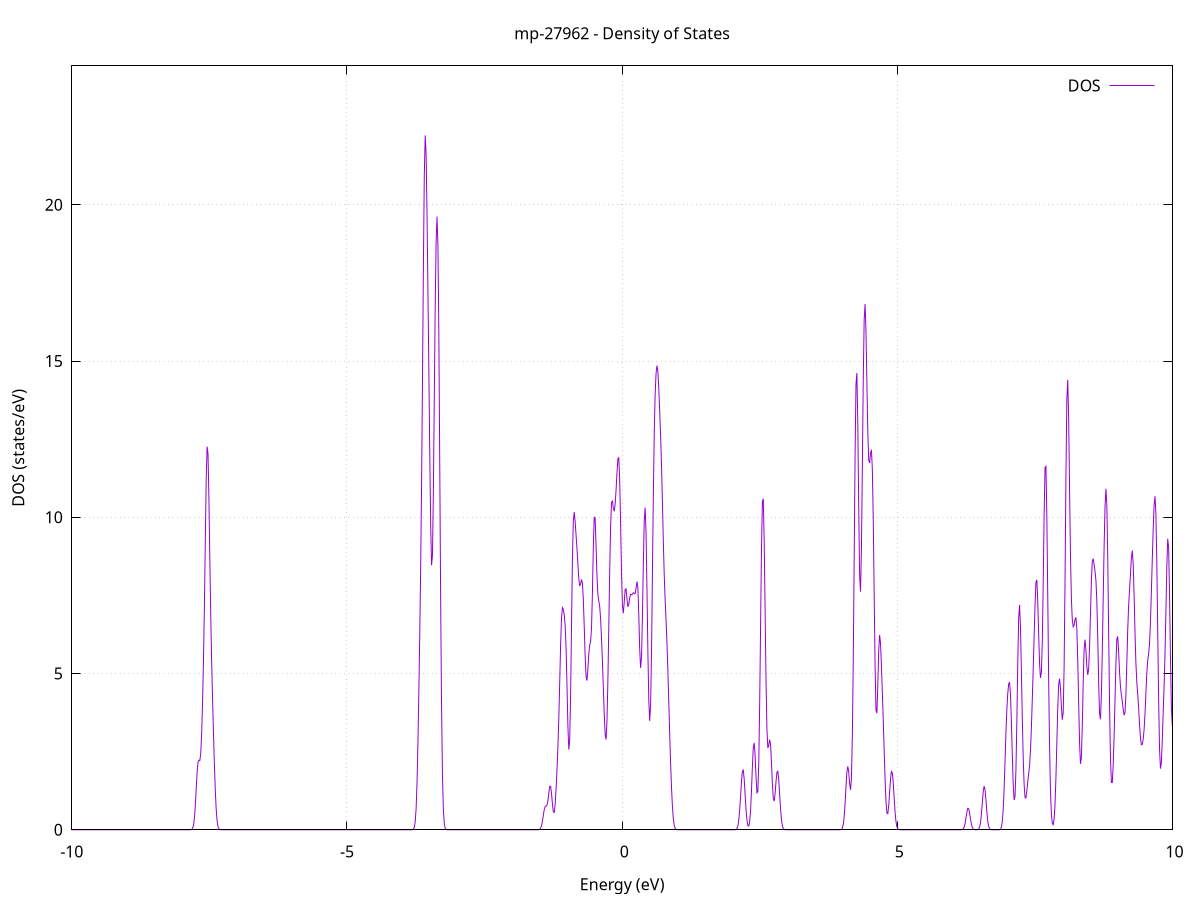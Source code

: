 set title 'mp-27962 - Density of States'
set xlabel 'Energy (eV)'
set ylabel 'DOS (states/eV)'
set grid
set xrange [-10:10]
set yrange [0:24.445]
set xzeroaxis lt -1
set terminal png size 800,600
set output 'mp-27962_dos_gnuplot.png'
plot '-' using 1:2 with lines title 'DOS'
-15.039000 0.000000
-15.022500 0.000000
-15.006000 0.000000
-14.989500 0.000000
-14.973000 0.000000
-14.956400 0.000000
-14.939900 0.000000
-14.923400 0.000000
-14.906900 0.000000
-14.890400 0.000000
-14.873900 0.000000
-14.857400 0.000000
-14.840900 0.000000
-14.824300 0.000000
-14.807800 0.000000
-14.791300 0.000000
-14.774800 0.000000
-14.758300 0.000000
-14.741800 0.000000
-14.725300 0.000000
-14.708700 0.000000
-14.692200 0.000000
-14.675700 0.000000
-14.659200 0.000000
-14.642700 0.000000
-14.626200 0.000000
-14.609700 0.000000
-14.593100 0.000000
-14.576600 0.000000
-14.560100 0.000000
-14.543600 0.000000
-14.527100 0.000000
-14.510600 0.000000
-14.494100 0.000000
-14.477500 0.000000
-14.461000 0.000000
-14.444500 0.000000
-14.428000 0.000000
-14.411500 0.000000
-14.395000 0.000000
-14.378500 0.000000
-14.362000 0.000000
-14.345400 0.000000
-14.328900 0.000000
-14.312400 0.000000
-14.295900 0.000000
-14.279400 0.000000
-14.262900 0.000000
-14.246400 0.000000
-14.229800 0.000000
-14.213300 0.000000
-14.196800 0.000000
-14.180300 0.000000
-14.163800 0.000000
-14.147300 0.000000
-14.130800 0.000000
-14.114200 0.000000
-14.097700 0.000000
-14.081200 0.000000
-14.064700 0.000000
-14.048200 0.000000
-14.031700 0.000000
-14.015200 0.000000
-13.998700 0.000000
-13.982100 0.000000
-13.965600 0.000000
-13.949100 0.000000
-13.932600 0.000000
-13.916100 0.000000
-13.899600 0.000000
-13.883100 0.000000
-13.866500 0.000000
-13.850000 0.000000
-13.833500 0.000000
-13.817000 0.000000
-13.800500 0.000000
-13.784000 0.000000
-13.767500 0.000000
-13.750900 0.000000
-13.734400 0.000000
-13.717900 0.000000
-13.701400 0.000000
-13.684900 0.000100
-13.668400 0.000800
-13.651900 0.004800
-13.635400 0.023200
-13.618800 0.093600
-13.602300 0.315400
-13.585800 0.899600
-13.569300 2.195600
-13.552800 4.618300
-13.536300 8.392300
-13.519800 13.132000
-13.503200 17.571000
-13.486700 19.938000
-13.470200 19.041800
-13.453700 15.215700
-13.437200 10.128700
-13.420700 5.599800
-13.404200 2.565600
-13.387600 0.972300
-13.371100 0.304300
-13.354600 0.078500
-13.338100 0.016700
-13.321600 0.002900
-13.305100 0.000400
-13.288600 0.000000
-13.272000 0.000000
-13.255500 0.000000
-13.239000 0.000000
-13.222500 0.000000
-13.206000 0.000000
-13.189500 0.000000
-13.173000 0.000000
-13.156500 0.000000
-13.139900 0.000000
-13.123400 0.000000
-13.106900 0.000000
-13.090400 0.000000
-13.073900 0.000000
-13.057400 0.000000
-13.040900 0.000000
-13.024300 0.000000
-13.007800 0.000000
-12.991300 0.000000
-12.974800 0.000000
-12.958300 0.000000
-12.941800 0.000000
-12.925300 0.000000
-12.908700 0.000000
-12.892200 0.000000
-12.875700 0.000000
-12.859200 0.000000
-12.842700 0.000000
-12.826200 0.000000
-12.809700 0.000000
-12.793200 0.000000
-12.776600 0.000000
-12.760100 0.000000
-12.743600 0.000000
-12.727100 0.000000
-12.710600 0.000000
-12.694100 0.000000
-12.677600 0.000000
-12.661000 0.000000
-12.644500 0.000000
-12.628000 0.000000
-12.611500 0.000000
-12.595000 0.000000
-12.578500 0.000000
-12.562000 0.000000
-12.545400 0.000000
-12.528900 0.000000
-12.512400 0.000000
-12.495900 0.000000
-12.479400 0.000000
-12.462900 0.000000
-12.446400 0.000000
-12.429800 0.000000
-12.413300 0.000000
-12.396800 0.000000
-12.380300 0.000000
-12.363800 0.000000
-12.347300 0.000000
-12.330800 0.000000
-12.314300 0.000000
-12.297700 0.000000
-12.281200 0.000000
-12.264700 0.000000
-12.248200 0.000000
-12.231700 0.000000
-12.215200 0.000000
-12.198700 0.000000
-12.182100 0.000000
-12.165600 0.000000
-12.149100 0.000000
-12.132600 0.000000
-12.116100 0.000000
-12.099600 0.000000
-12.083100 0.000000
-12.066500 0.000000
-12.050000 0.000000
-12.033500 0.000000
-12.017000 0.000000
-12.000500 0.000000
-11.984000 0.000000
-11.967500 0.000000
-11.951000 0.000000
-11.934400 0.000000
-11.917900 0.000000
-11.901400 0.000000
-11.884900 0.000000
-11.868400 0.000000
-11.851900 0.000000
-11.835400 0.000000
-11.818800 0.000000
-11.802300 0.000000
-11.785800 0.000000
-11.769300 0.000000
-11.752800 0.000000
-11.736300 0.000000
-11.719800 0.000000
-11.703200 0.000000
-11.686700 0.000000
-11.670200 0.000000
-11.653700 0.000000
-11.637200 0.000000
-11.620700 0.000000
-11.604200 0.000000
-11.587700 0.000000
-11.571100 0.000000
-11.554600 0.000000
-11.538100 0.000000
-11.521600 0.000000
-11.505100 0.000000
-11.488600 0.000000
-11.472100 0.000000
-11.455500 0.000000
-11.439000 0.000000
-11.422500 0.000000
-11.406000 0.000000
-11.389500 0.000000
-11.373000 0.000000
-11.356500 0.000000
-11.339900 0.000000
-11.323400 0.000000
-11.306900 0.000000
-11.290400 0.000000
-11.273900 0.000000
-11.257400 0.000200
-11.240900 0.001400
-11.224300 0.007600
-11.207800 0.032500
-11.191300 0.114500
-11.174800 0.333900
-11.158300 0.818900
-11.141800 1.724500
-11.125300 3.199700
-11.108800 5.354200
-11.092200 8.188900
-11.075700 11.471600
-11.059200 14.736000
-11.042700 17.615000
-11.026200 20.307600
-11.009700 23.566900
-10.993200 27.958800
-10.976600 32.995600
-10.960100 37.043900
-10.943600 38.220100
-10.927100 35.576200
-10.910600 29.656500
-10.894100 22.106600
-10.877600 14.757400
-10.861000 8.849900
-10.844500 4.782800
-10.828000 2.329500
-10.811500 1.015600
-10.795000 0.390700
-10.778500 0.130000
-10.762000 0.036700
-10.745500 0.008700
-10.728900 0.001700
-10.712400 0.000300
-10.695900 0.000000
-10.679400 0.000000
-10.662900 0.000000
-10.646400 0.000000
-10.629900 0.000000
-10.613300 0.000000
-10.596800 0.000000
-10.580300 0.000000
-10.563800 0.000000
-10.547300 0.000000
-10.530800 0.000000
-10.514300 0.000000
-10.497700 0.000000
-10.481200 0.000000
-10.464700 0.000000
-10.448200 0.000000
-10.431700 0.000000
-10.415200 0.000000
-10.398700 0.000000
-10.382100 0.000000
-10.365600 0.000000
-10.349100 0.000000
-10.332600 0.000000
-10.316100 0.000000
-10.299600 0.000000
-10.283100 0.000000
-10.266600 0.000000
-10.250000 0.000000
-10.233500 0.000000
-10.217000 0.000000
-10.200500 0.000000
-10.184000 0.000000
-10.167500 0.000000
-10.151000 0.000000
-10.134400 0.000000
-10.117900 0.000000
-10.101400 0.000000
-10.084900 0.000000
-10.068400 0.000000
-10.051900 0.000000
-10.035400 0.000000
-10.018800 0.000000
-10.002300 0.000000
-9.985800 0.000000
-9.969300 0.000000
-9.952800 0.000000
-9.936300 0.000000
-9.919800 0.000000
-9.903300 0.000000
-9.886700 0.000000
-9.870200 0.000000
-9.853700 0.000000
-9.837200 0.000000
-9.820700 0.000000
-9.804200 0.000000
-9.787700 0.000000
-9.771100 0.000000
-9.754600 0.000000
-9.738100 0.000000
-9.721600 0.000000
-9.705100 0.000000
-9.688600 0.000000
-9.672100 0.000000
-9.655500 0.000000
-9.639000 0.000000
-9.622500 0.000000
-9.606000 0.000000
-9.589500 0.000000
-9.573000 0.000000
-9.556500 0.000000
-9.540000 0.000000
-9.523400 0.000000
-9.506900 0.000000
-9.490400 0.000000
-9.473900 0.000000
-9.457400 0.000000
-9.440900 0.000000
-9.424400 0.000000
-9.407800 0.000000
-9.391300 0.000000
-9.374800 0.000000
-9.358300 0.000000
-9.341800 0.000000
-9.325300 0.000000
-9.308800 0.000000
-9.292200 0.000000
-9.275700 0.000000
-9.259200 0.000000
-9.242700 0.000000
-9.226200 0.000000
-9.209700 0.000000
-9.193200 0.000000
-9.176600 0.000000
-9.160100 0.000000
-9.143600 0.000000
-9.127100 0.000000
-9.110600 0.000000
-9.094100 0.000000
-9.077600 0.000000
-9.061100 0.000000
-9.044500 0.000000
-9.028000 0.000000
-9.011500 0.000000
-8.995000 0.000000
-8.978500 0.000000
-8.962000 0.000000
-8.945500 0.000000
-8.928900 0.000000
-8.912400 0.000000
-8.895900 0.000000
-8.879400 0.000000
-8.862900 0.000000
-8.846400 0.000000
-8.829900 0.000000
-8.813300 0.000000
-8.796800 0.000000
-8.780300 0.000000
-8.763800 0.000000
-8.747300 0.000000
-8.730800 0.000000
-8.714300 0.000000
-8.697800 0.000000
-8.681200 0.000000
-8.664700 0.000000
-8.648200 0.000000
-8.631700 0.000000
-8.615200 0.000000
-8.598700 0.000000
-8.582200 0.000000
-8.565600 0.000000
-8.549100 0.000000
-8.532600 0.000000
-8.516100 0.000000
-8.499600 0.000000
-8.483100 0.000000
-8.466600 0.000000
-8.450000 0.000000
-8.433500 0.000000
-8.417000 0.000000
-8.400500 0.000000
-8.384000 0.000000
-8.367500 0.000000
-8.351000 0.000000
-8.334400 0.000000
-8.317900 0.000000
-8.301400 0.000000
-8.284900 0.000000
-8.268400 0.000000
-8.251900 0.000000
-8.235400 0.000000
-8.218900 0.000000
-8.202300 0.000000
-8.185800 0.000000
-8.169300 0.000000
-8.152800 0.000000
-8.136300 0.000000
-8.119800 0.000000
-8.103300 0.000000
-8.086700 0.000000
-8.070200 0.000000
-8.053700 0.000000
-8.037200 0.000000
-8.020700 0.000000
-8.004200 0.000000
-7.987700 0.000000
-7.971100 0.000000
-7.954600 0.000000
-7.938100 0.000000
-7.921600 0.000000
-7.905100 0.000000
-7.888600 0.000000
-7.872100 0.000100
-7.855600 0.000400
-7.839000 0.002300
-7.822500 0.011000
-7.806000 0.042800
-7.789500 0.136000
-7.773000 0.352400
-7.756500 0.744700
-7.740000 1.286000
-7.723400 1.823600
-7.706900 2.157200
-7.690400 2.225400
-7.673900 2.214700
-7.657400 2.429500
-7.640900 3.044400
-7.624400 4.034000
-7.607800 5.355700
-7.591300 7.073000
-7.574800 9.145700
-7.558300 11.125200
-7.541800 12.259600
-7.525300 12.045400
-7.508800 10.648300
-7.492300 8.729600
-7.475700 6.907700
-7.459200 5.424500
-7.442700 4.213500
-7.426200 3.137000
-7.409700 2.145000
-7.393200 1.294900
-7.376700 0.669200
-7.360100 0.289800
-7.343600 0.103700
-7.327100 0.030400
-7.310600 0.007300
-7.294100 0.001400
-7.277600 0.000200
-7.261100 0.000000
-7.244500 0.000000
-7.228000 0.000000
-7.211500 0.000000
-7.195000 0.000000
-7.178500 0.000000
-7.162000 0.000000
-7.145500 0.000000
-7.128900 0.000000
-7.112400 0.000000
-7.095900 0.000000
-7.079400 0.000000
-7.062900 0.000000
-7.046400 0.000000
-7.029900 0.000000
-7.013400 0.000000
-6.996800 0.000000
-6.980300 0.000000
-6.963800 0.000000
-6.947300 0.000000
-6.930800 0.000000
-6.914300 0.000000
-6.897800 0.000000
-6.881200 0.000000
-6.864700 0.000000
-6.848200 0.000000
-6.831700 0.000000
-6.815200 0.000000
-6.798700 0.000000
-6.782200 0.000000
-6.765600 0.000000
-6.749100 0.000000
-6.732600 0.000000
-6.716100 0.000000
-6.699600 0.000000
-6.683100 0.000000
-6.666600 0.000000
-6.650100 0.000000
-6.633500 0.000000
-6.617000 0.000000
-6.600500 0.000000
-6.584000 0.000000
-6.567500 0.000000
-6.551000 0.000000
-6.534500 0.000000
-6.517900 0.000000
-6.501400 0.000000
-6.484900 0.000000
-6.468400 0.000000
-6.451900 0.000000
-6.435400 0.000000
-6.418900 0.000000
-6.402300 0.000000
-6.385800 0.000000
-6.369300 0.000000
-6.352800 0.000000
-6.336300 0.000000
-6.319800 0.000000
-6.303300 0.000000
-6.286700 0.000000
-6.270200 0.000000
-6.253700 0.000000
-6.237200 0.000000
-6.220700 0.000000
-6.204200 0.000000
-6.187700 0.000000
-6.171200 0.000000
-6.154600 0.000000
-6.138100 0.000000
-6.121600 0.000000
-6.105100 0.000000
-6.088600 0.000000
-6.072100 0.000000
-6.055600 0.000000
-6.039000 0.000000
-6.022500 0.000000
-6.006000 0.000000
-5.989500 0.000000
-5.973000 0.000000
-5.956500 0.000000
-5.940000 0.000000
-5.923400 0.000000
-5.906900 0.000000
-5.890400 0.000000
-5.873900 0.000000
-5.857400 0.000000
-5.840900 0.000000
-5.824400 0.000000
-5.807900 0.000000
-5.791300 0.000000
-5.774800 0.000000
-5.758300 0.000000
-5.741800 0.000000
-5.725300 0.000000
-5.708800 0.000000
-5.692300 0.000000
-5.675700 0.000000
-5.659200 0.000000
-5.642700 0.000000
-5.626200 0.000000
-5.609700 0.000000
-5.593200 0.000000
-5.576700 0.000000
-5.560100 0.000000
-5.543600 0.000000
-5.527100 0.000000
-5.510600 0.000000
-5.494100 0.000000
-5.477600 0.000000
-5.461100 0.000000
-5.444600 0.000000
-5.428000 0.000000
-5.411500 0.000000
-5.395000 0.000000
-5.378500 0.000000
-5.362000 0.000000
-5.345500 0.000000
-5.329000 0.000000
-5.312400 0.000000
-5.295900 0.000000
-5.279400 0.000000
-5.262900 0.000000
-5.246400 0.000000
-5.229900 0.000000
-5.213400 0.000000
-5.196800 0.000000
-5.180300 0.000000
-5.163800 0.000000
-5.147300 0.000000
-5.130800 0.000000
-5.114300 0.000000
-5.097800 0.000000
-5.081200 0.000000
-5.064700 0.000000
-5.048200 0.000000
-5.031700 0.000000
-5.015200 0.000000
-4.998700 0.000000
-4.982200 0.000000
-4.965700 0.000000
-4.949100 0.000000
-4.932600 0.000000
-4.916100 0.000000
-4.899600 0.000000
-4.883100 0.000000
-4.866600 0.000000
-4.850100 0.000000
-4.833500 0.000000
-4.817000 0.000000
-4.800500 0.000000
-4.784000 0.000000
-4.767500 0.000000
-4.751000 0.000000
-4.734500 0.000000
-4.717900 0.000000
-4.701400 0.000000
-4.684900 0.000000
-4.668400 0.000000
-4.651900 0.000000
-4.635400 0.000000
-4.618900 0.000000
-4.602400 0.000000
-4.585800 0.000000
-4.569300 0.000000
-4.552800 0.000000
-4.536300 0.000000
-4.519800 0.000000
-4.503300 0.000000
-4.486800 0.000000
-4.470200 0.000000
-4.453700 0.000000
-4.437200 0.000000
-4.420700 0.000000
-4.404200 0.000000
-4.387700 0.000000
-4.371200 0.000000
-4.354600 0.000000
-4.338100 0.000000
-4.321600 0.000000
-4.305100 0.000000
-4.288600 0.000000
-4.272100 0.000000
-4.255600 0.000000
-4.239000 0.000000
-4.222500 0.000000
-4.206000 0.000000
-4.189500 0.000000
-4.173000 0.000000
-4.156500 0.000000
-4.140000 0.000000
-4.123500 0.000000
-4.106900 0.000000
-4.090400 0.000000
-4.073900 0.000000
-4.057400 0.000000
-4.040900 0.000000
-4.024400 0.000000
-4.007900 0.000000
-3.991300 0.000000
-3.974800 0.000000
-3.958300 0.000000
-3.941800 0.000000
-3.925300 0.000000
-3.908800 0.000000
-3.892300 0.000000
-3.875700 0.000000
-3.859200 0.000000
-3.842700 0.000100
-3.826200 0.000600
-3.809700 0.003900
-3.793200 0.019200
-3.776700 0.077100
-3.760200 0.252900
-3.743600 0.679100
-3.727100 1.502900
-3.710600 2.779000
-3.694100 4.403900
-3.677600 6.238600
-3.661100 8.344900
-3.644600 11.004300
-3.628000 14.357900
-3.611500 17.987000
-3.595000 20.925100
-3.578500 22.222500
-3.562000 21.626400
-3.545500 19.705600
-3.529000 17.258000
-3.512400 14.694700
-3.495900 12.107300
-3.479400 9.795400
-3.462900 8.466600
-3.446400 8.799700
-3.429900 10.824600
-3.413400 13.795500
-3.396900 16.702100
-3.380300 18.804800
-3.363800 19.621300
-3.347300 18.712200
-3.330800 15.908600
-3.314300 11.754700
-3.297800 7.404000
-3.281300 3.925100
-3.264700 1.737000
-3.248200 0.638000
-3.231700 0.193700
-3.215200 0.048400
-3.198700 0.009900
-3.182200 0.001700
-3.165700 0.000200
-3.149100 0.000000
-3.132600 0.000000
-3.116100 0.000000
-3.099600 0.000000
-3.083100 0.000000
-3.066600 0.000000
-3.050100 0.000000
-3.033500 0.000000
-3.017000 0.000000
-3.000500 0.000000
-2.984000 0.000000
-2.967500 0.000000
-2.951000 0.000000
-2.934500 0.000000
-2.918000 0.000000
-2.901400 0.000000
-2.884900 0.000000
-2.868400 0.000000
-2.851900 0.000000
-2.835400 0.000000
-2.818900 0.000000
-2.802400 0.000000
-2.785800 0.000000
-2.769300 0.000000
-2.752800 0.000000
-2.736300 0.000000
-2.719800 0.000000
-2.703300 0.000000
-2.686800 0.000000
-2.670200 0.000000
-2.653700 0.000000
-2.637200 0.000000
-2.620700 0.000000
-2.604200 0.000000
-2.587700 0.000000
-2.571200 0.000000
-2.554700 0.000000
-2.538100 0.000000
-2.521600 0.000000
-2.505100 0.000000
-2.488600 0.000000
-2.472100 0.000000
-2.455600 0.000000
-2.439100 0.000000
-2.422500 0.000000
-2.406000 0.000000
-2.389500 0.000000
-2.373000 0.000000
-2.356500 0.000000
-2.340000 0.000000
-2.323500 0.000000
-2.306900 0.000000
-2.290400 0.000000
-2.273900 0.000000
-2.257400 0.000000
-2.240900 0.000000
-2.224400 0.000000
-2.207900 0.000000
-2.191300 0.000000
-2.174800 0.000000
-2.158300 0.000000
-2.141800 0.000000
-2.125300 0.000000
-2.108800 0.000000
-2.092300 0.000000
-2.075800 0.000000
-2.059200 0.000000
-2.042700 0.000000
-2.026200 0.000000
-2.009700 0.000000
-1.993200 0.000000
-1.976700 0.000000
-1.960200 0.000000
-1.943600 0.000000
-1.927100 0.000000
-1.910600 0.000000
-1.894100 0.000000
-1.877600 0.000000
-1.861100 0.000000
-1.844600 0.000000
-1.828000 0.000000
-1.811500 0.000000
-1.795000 0.000000
-1.778500 0.000000
-1.762000 0.000000
-1.745500 0.000000
-1.729000 0.000000
-1.712500 0.000000
-1.695900 0.000000
-1.679400 0.000000
-1.662900 0.000000
-1.646400 0.000000
-1.629900 0.000000
-1.613400 0.000000
-1.596900 0.000000
-1.580300 0.000000
-1.563800 0.000000
-1.547300 0.000100
-1.530800 0.000800
-1.514300 0.004000
-1.497800 0.015800
-1.481300 0.050700
-1.464700 0.131700
-1.448200 0.276000
-1.431700 0.468200
-1.415200 0.647200
-1.398700 0.745200
-1.382200 0.760600
-1.365700 0.784500
-1.349200 0.922000
-1.332600 1.170100
-1.316100 1.384500
-1.299600 1.394800
-1.283100 1.162200
-1.266600 0.819700
-1.250100 0.569000
-1.233600 0.556200
-1.217000 0.819200
-1.200500 1.300500
-1.184000 1.911900
-1.167500 2.635400
-1.151000 3.555100
-1.134500 4.712500
-1.118000 5.911900
-1.101400 6.780500
-1.084900 7.109700
-1.068400 7.053300
-1.051900 6.870500
-1.035400 6.543900
-1.018900 5.819300
-1.002400 4.625100
-0.985800 3.329700
-0.969300 2.567700
-0.952800 2.864800
-0.936300 4.335000
-0.919800 6.542300
-0.903300 8.646800
-0.886800 9.903100
-0.870300 10.164200
-0.853700 9.851300
-0.837200 9.423400
-0.820700 8.998100
-0.804200 8.508700
-0.787700 8.035100
-0.771200 7.799100
-0.754700 7.868400
-0.738100 8.011500
-0.721600 7.894100
-0.705100 7.356200
-0.688600 6.488700
-0.672100 5.556400
-0.655600 4.898600
-0.639100 4.771700
-0.622500 5.138800
-0.606000 5.637700
-0.589500 5.907500
-0.573000 6.016400
-0.556500 6.459100
-0.540000 7.582600
-0.523500 9.046600
-0.507000 10.018000
-0.490400 9.953300
-0.473900 9.084900
-0.457400 8.113200
-0.440900 7.535600
-0.424400 7.324700
-0.407900 7.145900
-0.391400 6.749400
-0.374800 6.126400
-0.358300 5.376800
-0.341800 4.553700
-0.325300 3.709200
-0.308800 3.044300
-0.292300 2.887300
-0.275800 3.469700
-0.259200 4.754300
-0.242700 6.477700
-0.226200 8.268000
-0.209700 9.708600
-0.193200 10.466100
-0.176700 10.533200
-0.160200 10.291100
-0.143600 10.193700
-0.127100 10.415300
-0.110600 10.867200
-0.094100 11.412300
-0.077600 11.870200
-0.061100 11.905100
-0.044600 11.193300
-0.028100 9.794500
-0.011500 8.239600
0.005000 7.179800
0.021500 6.933300
0.038000 7.289300
0.054500 7.692200
0.071000 7.706600
0.087500 7.385500
0.104100 7.136500
0.120600 7.206400
0.137100 7.428800
0.153600 7.535200
0.170100 7.521400
0.186600 7.539100
0.203100 7.586300
0.219700 7.564100
0.236200 7.555700
0.252700 7.730900
0.269200 7.945200
0.285700 7.740400
0.302200 6.893000
0.318700 5.796400
0.335200 5.177900
0.351800 5.524300
0.368300 6.794000
0.384800 8.491000
0.401300 9.886500
0.417800 10.311000
0.434300 9.493400
0.450800 7.736500
0.467400 5.727800
0.483900 4.154200
0.500400 3.486400
0.516900 3.983700
0.533400 5.656200
0.549900 8.123600
0.566400 10.674500
0.583000 12.670500
0.599500 13.921800
0.616000 14.599900
0.632500 14.853100
0.649000 14.678000
0.665500 14.131000
0.682000 13.409000
0.698500 12.624300
0.715100 11.683800
0.731600 10.509200
0.748100 9.249400
0.764600 8.164600
0.781100 7.361700
0.797600 6.712600
0.814100 6.001500
0.830700 5.115100
0.847200 4.102000
0.863700 3.083900
0.880200 2.153400
0.896700 1.363600
0.913200 0.757800
0.929700 0.358600
0.946300 0.141300
0.962800 0.045700
0.979300 0.012000
0.995800 0.002600
1.012300 0.000400
1.028800 0.000100
1.045300 0.000000
1.061900 0.000000
1.078400 0.000000
1.094900 0.000000
1.111400 0.000000
1.127900 0.000000
1.144400 0.000000
1.160900 0.000000
1.177400 0.000000
1.194000 0.000000
1.210500 0.000000
1.227000 0.000000
1.243500 0.000000
1.260000 0.000000
1.276500 0.000000
1.293000 0.000000
1.309600 0.000000
1.326100 0.000000
1.342600 0.000000
1.359100 0.000000
1.375600 0.000000
1.392100 0.000000
1.408600 0.000000
1.425200 0.000000
1.441700 0.000000
1.458200 0.000000
1.474700 0.000000
1.491200 0.000000
1.507700 0.000000
1.524200 0.000000
1.540700 0.000000
1.557300 0.000000
1.573800 0.000000
1.590300 0.000000
1.606800 0.000000
1.623300 0.000000
1.639800 0.000000
1.656300 0.000000
1.672900 0.000000
1.689400 0.000000
1.705900 0.000000
1.722400 0.000000
1.738900 0.000000
1.755400 0.000000
1.771900 0.000000
1.788500 0.000000
1.805000 0.000000
1.821500 0.000000
1.838000 0.000000
1.854500 0.000000
1.871000 0.000000
1.887500 0.000000
1.904100 0.000000
1.920600 0.000000
1.937100 0.000000
1.953600 0.000000
1.970100 0.000000
1.986600 0.000000
2.003100 0.000000
2.019600 0.000100
2.036200 0.000400
2.052700 0.002400
2.069200 0.010900
2.085700 0.039700
2.102200 0.119400
2.118700 0.296800
2.135200 0.614100
2.151800 1.062800
2.168300 1.542300
2.184800 1.876800
2.201300 1.909700
2.217800 1.617000
2.234300 1.133000
2.250800 0.653900
2.267400 0.312700
2.283900 0.139700
2.300400 0.117700
2.316900 0.258000
2.333400 0.620200
2.349900 1.241600
2.366400 2.011500
2.382900 2.631300
2.399500 2.780600
2.416000 2.384500
2.432500 1.706200
2.449000 1.184400
2.465500 1.226000
2.482000 2.117800
2.498500 3.950700
2.515100 6.455700
2.531600 8.931800
2.548100 10.503500
2.564600 10.593300
2.581100 9.233000
2.597600 7.013300
2.614100 4.775800
2.630700 3.225300
2.647200 2.620800
2.663700 2.696300
2.680200 2.885400
2.696700 2.727900
2.713200 2.161600
2.729700 1.472100
2.746200 1.002500
2.762800 0.915900
2.779300 1.158600
2.795800 1.542400
2.812300 1.839400
2.828800 1.873600
2.845300 1.603800
2.861800 1.142100
2.878400 0.671100
2.894900 0.323200
2.911400 0.127000
2.927900 0.040500
2.944400 0.010500
2.960900 0.002200
2.977400 0.000400
2.994000 0.000100
3.010500 0.000000
3.027000 0.000000
3.043500 0.000000
3.060000 0.000000
3.076500 0.000000
3.093000 0.000000
3.109600 0.000000
3.126100 0.000000
3.142600 0.000000
3.159100 0.000000
3.175600 0.000000
3.192100 0.000000
3.208600 0.000000
3.225100 0.000000
3.241700 0.000000
3.258200 0.000000
3.274700 0.000000
3.291200 0.000000
3.307700 0.000000
3.324200 0.000000
3.340700 0.000000
3.357300 0.000000
3.373800 0.000000
3.390300 0.000000
3.406800 0.000000
3.423300 0.000000
3.439800 0.000000
3.456300 0.000000
3.472900 0.000000
3.489400 0.000000
3.505900 0.000000
3.522400 0.000000
3.538900 0.000000
3.555400 0.000000
3.571900 0.000000
3.588400 0.000000
3.605000 0.000000
3.621500 0.000000
3.638000 0.000000
3.654500 0.000000
3.671000 0.000000
3.687500 0.000000
3.704000 0.000000
3.720600 0.000000
3.737100 0.000000
3.753600 0.000000
3.770100 0.000000
3.786600 0.000000
3.803100 0.000000
3.819600 0.000000
3.836200 0.000000
3.852700 0.000000
3.869200 0.000000
3.885700 0.000000
3.902200 0.000000
3.918700 0.000000
3.935200 0.000100
3.951800 0.000600
3.968300 0.003200
3.984800 0.014900
4.001300 0.055600
4.017800 0.169100
4.034300 0.417700
4.050800 0.840000
4.067300 1.377300
4.083900 1.845800
4.100400 2.029200
4.116900 1.852300
4.133400 1.481800
4.149900 1.276600
4.166400 1.660900
4.182900 2.996400
4.199500 5.423900
4.216000 8.673100
4.232500 11.975900
4.249000 14.253300
4.265500 14.618300
4.282000 12.986600
4.298500 10.319600
4.315100 8.140000
4.331600 7.622200
4.348100 8.997500
4.364600 11.615800
4.381100 14.396700
4.397600 16.323000
4.414100 16.823100
4.430600 15.950000
4.447200 14.303800
4.463700 12.721100
4.480200 11.831500
4.496700 11.735900
4.513200 12.044000
4.529700 12.159400
4.546200 11.538700
4.562800 9.920100
4.579300 7.563200
4.595800 5.243500
4.612300 3.830000
4.628800 3.731500
4.645300 4.635800
4.661800 5.723000
4.678400 6.234900
4.694900 5.970000
4.711400 5.240400
4.727900 4.392400
4.744400 3.506600
4.760900 2.551000
4.777400 1.618100
4.793900 0.901800
4.810500 0.532600
4.827000 0.514800
4.843500 0.772800
4.860000 1.190400
4.876500 1.612700
4.893000 1.865400
4.909500 1.824500
4.926100 1.495600
4.942600 1.018200
4.959100 0.571100
4.975600 0.262200
4.992100 0.098100
5.008600 0.029800
5.025100 0.007300
5.041700 0.001500
5.058200 0.000200
5.074700 0.000000
5.091200 0.000000
5.107700 0.000000
5.124200 0.000000
5.140700 0.000000
5.157300 0.000000
5.173800 0.000000
5.190300 0.000000
5.206800 0.000000
5.223300 0.000000
5.239800 0.000000
5.256300 0.000000
5.272800 0.000000
5.289400 0.000000
5.305900 0.000000
5.322400 0.000000
5.338900 0.000000
5.355400 0.000000
5.371900 0.000000
5.388400 0.000000
5.405000 0.000000
5.421500 0.000000
5.438000 0.000000
5.454500 0.000000
5.471000 0.000000
5.487500 0.000000
5.504000 0.000000
5.520600 0.000000
5.537100 0.000000
5.553600 0.000000
5.570100 0.000000
5.586600 0.000000
5.603100 0.000000
5.619600 0.000000
5.636100 0.000000
5.652700 0.000000
5.669200 0.000000
5.685700 0.000000
5.702200 0.000000
5.718700 0.000000
5.735200 0.000000
5.751700 0.000000
5.768300 0.000000
5.784800 0.000000
5.801300 0.000000
5.817800 0.000000
5.834300 0.000000
5.850800 0.000000
5.867300 0.000000
5.883900 0.000000
5.900400 0.000000
5.916900 0.000000
5.933400 0.000000
5.949900 0.000000
5.966400 0.000000
5.982900 0.000000
5.999500 0.000000
6.016000 0.000000
6.032500 0.000000
6.049000 0.000000
6.065500 0.000000
6.082000 0.000000
6.098500 0.000000
6.115000 0.000000
6.131600 0.000100
6.148100 0.000400
6.164600 0.001900
6.181100 0.008500
6.197600 0.030200
6.214100 0.086500
6.230600 0.200200
6.247200 0.373900
6.263700 0.563700
6.280200 0.686000
6.296700 0.673800
6.313200 0.534200
6.329700 0.341900
6.346200 0.176600
6.362800 0.073600
6.379300 0.024800
6.395800 0.006700
6.412300 0.001500
6.428800 0.000400
6.445300 0.001200
6.461800 0.006200
6.478300 0.025400
6.494900 0.084700
6.511400 0.227700
6.527900 0.494000
6.544400 0.865300
6.560900 1.223200
6.577400 1.395700
6.593900 1.285500
6.610500 0.955700
6.627000 0.573400
6.643500 0.277700
6.660000 0.108500
6.676500 0.034200
6.693000 0.008700
6.709500 0.001800
6.726100 0.000300
6.742600 0.000000
6.759100 0.000000
6.775600 0.000000
6.792100 0.000000
6.808600 0.000000
6.825100 0.000100
6.841600 0.000800
6.858200 0.004800
6.874700 0.022500
6.891200 0.085300
6.907700 0.261600
6.924200 0.650900
6.940700 1.320800
6.957200 2.211100
6.973800 3.121400
6.990300 3.855000
7.006800 4.362500
7.023300 4.672600
7.039800 4.709400
7.056300 4.309900
7.072800 3.454200
7.089400 2.382300
7.105900 1.452200
7.122400 0.954100
7.138900 1.074300
7.155400 1.927100
7.171900 3.468700
7.188400 5.317600
7.205000 6.771800
7.221500 7.196900
7.238000 6.481200
7.254500 5.066500
7.271000 3.543500
7.287500 2.290600
7.304000 1.445900
7.320500 1.035300
7.337100 1.016600
7.353600 1.251200
7.370100 1.544200
7.386600 1.786700
7.403100 2.057000
7.419600 2.529400
7.436100 3.269900
7.452700 4.179700
7.469200 5.152100
7.485700 6.177100
7.502200 7.195600
7.518700 7.924500
7.535200 7.994700
7.551700 7.322100
7.568300 6.259600
7.584800 5.324500
7.601300 4.859500
7.617800 5.037100
7.634300 6.027600
7.650800 7.859900
7.667300 10.046400
7.683800 11.593500
7.700400 11.627900
7.716900 10.034600
7.733400 7.462100
7.749900 4.794800
7.766400 2.658200
7.782900 1.263300
7.799400 0.514800
7.816000 0.203200
7.832500 0.163900
7.849000 0.353200
7.865500 0.832400
7.882000 1.666400
7.898500 2.781000
7.915000 3.896500
7.931600 4.650800
7.948100 4.835800
7.964600 4.514600
7.981100 3.948300
7.997600 3.521000
8.014100 3.758200
8.030600 5.201200
8.047200 7.957800
8.063700 11.277400
8.080200 13.782600
8.096700 14.398300
8.113200 13.127100
8.129700 10.905600
8.146200 8.806400
8.162700 7.405400
8.179300 6.714900
8.195800 6.494100
8.212300 6.544700
8.228800 6.726800
8.245300 6.797200
8.261800 6.423100
8.278300 5.444200
8.294900 4.071500
8.311400 2.792400
8.327900 2.108000
8.344400 2.307900
8.360900 3.327200
8.377400 4.703500
8.393900 5.769500
8.410500 6.085800
8.427000 5.748200
8.443500 5.227300
8.460000 4.955400
8.476500 5.140900
8.493000 5.830200
8.509500 6.891700
8.526000 7.951100
8.542600 8.584500
8.559100 8.676600
8.575600 8.483200
8.592100 8.274800
8.608600 7.991200
8.625100 7.327200
8.641600 6.145800
8.658200 4.747700
8.674700 3.718900
8.691200 3.536400
8.707700 4.289100
8.724200 5.705800
8.740700 7.395500
8.757200 9.035600
8.773800 10.334000
8.790300 10.912400
8.806800 10.397300
8.823300 8.729000
8.839800 6.348700
8.856300 4.000200
8.872800 2.309400
8.889300 1.515400
8.905900 1.510900
8.922400 2.059700
8.938900 2.978700
8.955400 4.139300
8.971900 5.309400
8.988400 6.094400
9.004900 6.188000
9.021500 5.691100
9.038000 5.038700
9.054500 4.578800
9.071000 4.325300
9.087500 4.114100
9.104000 3.862800
9.120500 3.666700
9.137100 3.754100
9.153600 4.329700
9.170100 5.337400
9.186600 6.406400
9.203100 7.179700
9.219600 7.677100
9.236100 8.169000
9.252700 8.700700
9.269200 8.934400
9.285700 8.522500
9.302200 7.508800
9.318700 6.303200
9.335200 5.330100
9.351700 4.726600
9.368200 4.324600
9.384800 3.890200
9.401300 3.376600
9.417800 2.937300
9.434300 2.722400
9.450800 2.733800
9.467300 2.897000
9.483800 3.202200
9.500400 3.705400
9.516900 4.378100
9.533400 5.018600
9.549900 5.419200
9.566400 5.634500
9.582900 5.968100
9.599400 6.645700
9.616000 7.603100
9.632500 8.635400
9.649000 9.604100
9.665500 10.379700
9.682000 10.674400
9.698500 10.115700
9.715000 8.568200
9.731500 6.359800
9.748100 4.157300
9.764600 2.592200
9.781100 1.955900
9.797600 2.154300
9.814100 2.857400
9.830600 3.717400
9.847100 4.588300
9.863700 5.605800
9.880200 6.945100
9.896700 8.401500
9.913200 9.309600
9.929700 9.031800
9.946200 7.553000
9.962700 5.558500
9.979300 3.958100
9.995800 3.321100
10.012300 3.642300
10.028800 4.518400
10.045300 5.526800
10.061800 6.486100
10.078300 7.431200
10.094900 8.438800
10.111400 9.495300
10.127900 10.402800
10.144400 10.738400
10.160900 10.061500
10.177400 8.347100
10.193900 6.184700
10.210400 4.420700
10.227000 3.573900
10.243500 3.605600
10.260000 4.166600
10.276500 4.953000
10.293000 5.826400
10.309500 6.723600
10.326000 7.548500
10.342600 8.129200
10.359100 8.229000
10.375600 7.658800
10.392100 6.503300
10.408600 5.284500
10.425100 4.825700
10.441600 5.780600
10.458200 8.074800
10.474700 10.693100
10.491200 12.169200
10.507700 11.585300
10.524200 9.242900
10.540700 6.348100
10.557200 4.079700
10.573700 2.954400
10.590300 2.841800
10.606800 3.295200
10.623300 3.855100
10.639800 4.232700
10.656300 4.328900
10.672800 4.124100
10.689300 3.619700
10.705900 2.898000
10.722400 2.159900
10.738900 1.676400
10.755400 1.743100
10.771900 2.650800
10.788400 4.576700
10.804900 7.399900
10.821500 10.610000
10.838000 13.447100
10.854500 15.194300
10.871000 15.418600
10.887500 14.062600
10.904000 11.448700
10.920500 8.219300
10.937000 5.146900
10.953600 2.842500
10.970100 1.558300
10.986600 1.217900
11.003100 1.580300
11.019600 2.374800
11.036100 3.366700
11.052600 4.389500
11.069200 5.340800
11.085700 6.130100
11.102200 6.630900
11.118700 6.707200
11.135200 6.328100
11.151700 5.663000
11.168200 4.996100
11.184800 4.492500
11.201300 4.093400
11.217800 3.666800
11.234300 3.190500
11.250800 2.760300
11.267300 2.499700
11.283800 2.497300
11.300400 2.776000
11.316900 3.287600
11.333400 3.934700
11.349900 4.586100
11.366400 5.090000
11.382900 5.340700
11.399400 5.359000
11.415900 5.293400
11.432500 5.380800
11.449000 5.921500
11.465500 7.127900
11.482000 8.801100
11.498500 10.227400
11.515000 10.629100
11.531500 9.776100
11.548100 8.094100
11.564600 6.264600
11.581100 4.849200
11.597600 4.158700
11.614100 4.206000
11.630600 4.703500
11.647100 5.197700
11.663700 5.289700
11.680200 4.809400
11.696700 3.897600
11.713200 2.941500
11.729700 2.323000
11.746200 2.141100
11.762700 2.172900
11.779200 2.119600
11.795800 1.901400
11.812300 1.744100
11.828800 2.013500
11.845300 2.934600
11.861800 4.383900
11.878300 5.917700
11.894800 7.070800
11.911400 7.711100
11.927900 8.116400
11.944400 8.684800
11.960900 9.539100
11.977400 10.365100
11.993900 10.618900
12.010400 9.926200
12.027000 8.332200
12.043500 6.236700
12.060000 4.156200
12.076500 2.508500
12.093000 1.482800
12.109500 1.013500
12.126000 0.881000
12.142600 0.904200
12.159100 1.103600
12.175600 1.713900
12.192100 2.999400
12.208600 4.950900
12.225100 7.087300
12.241600 8.609600
12.258100 8.911900
12.274700 8.053100
12.291200 6.739000
12.307700 5.781400
12.324200 5.502600
12.340700 5.613600
12.357200 5.661000
12.373700 5.584500
12.390300 5.845400
12.406800 7.050000
12.423300 9.419900
12.439800 12.462100
12.456300 15.053000
12.472800 16.020700
12.489300 14.928800
12.505900 12.386000
12.522400 9.555300
12.538900 7.363800
12.555400 6.105700
12.571900 5.537800
12.588400 5.177800
12.604900 4.628000
12.621400 3.817500
12.638000 3.009000
12.654500 2.597200
12.671000 2.902500
12.687500 4.027500
12.704000 5.726400
12.720500 7.397000
12.737000 8.379000
12.753600 8.393800
12.770100 7.681000
12.786600 6.696300
12.803100 5.730500
12.819600 4.825700
12.836100 3.964800
12.852600 3.238700
12.869200 2.810000
12.885700 2.788900
12.902200 3.177400
12.918700 3.837300
12.935200 4.446700
12.951700 4.631700
12.968200 4.333300
12.984700 4.046600
13.001300 4.569500
13.017800 6.391000
13.034300 9.210300
13.050800 11.990700
13.067300 13.597900
13.083800 13.567700
13.100300 12.321500
13.116900 10.651800
13.133400 9.082900
13.149900 7.723800
13.166400 6.506600
13.182900 5.358000
13.199400 4.212100
13.215900 3.065400
13.232500 2.068100
13.249000 1.483500
13.265500 1.516900
13.282000 2.158100
13.298500 3.123700
13.315000 3.950600
13.331500 4.273200
13.348100 4.117300
13.364600 3.891400
13.381100 4.007000
13.397600 4.499900
13.414100 5.056400
13.430600 5.367300
13.447100 5.380900
13.463600 5.251700
13.480200 5.167500
13.496700 5.215600
13.513200 5.294300
13.529700 5.165700
13.546200 4.727500
13.562700 4.233400
13.579200 4.125300
13.595800 4.640900
13.612300 5.646900
13.628800 6.798600
13.645300 7.756600
13.661800 8.290900
13.678300 8.321000
13.694800 7.921400
13.711400 7.289200
13.727900 6.722300
13.744400 6.577400
13.760900 7.071200
13.777400 7.991200
13.793900 8.671900
13.810400 8.439200
13.826900 7.179300
13.843500 5.453000
13.860000 4.051100
13.876500 3.502900
13.893000 3.963900
13.909500 5.296800
13.926000 7.020000
13.942500 8.317600
13.959100 8.479200
13.975600 7.500900
13.992100 6.119200
14.008600 5.142100
14.025100 4.797100
14.041600 4.742600
14.058100 4.589800
14.074700 4.327500
14.091200 4.306500
14.107700 4.897000
14.124200 6.108500
14.140700 7.446400
14.157200 8.158000
14.173700 7.735000
14.190300 6.266300
14.206800 4.341300
14.223300 2.636800
14.239800 1.590900
14.256300 1.362900
14.272800 1.935400
14.289300 3.165200
14.305800 4.812600
14.322400 6.674000
14.338900 8.706300
14.355400 10.866300
14.371900 12.758800
14.388400 13.624000
14.404900 12.887700
14.421400 10.723400
14.438000 7.989600
14.454500 5.640200
14.471000 4.222600
14.487500 3.794800
14.504000 4.128300
14.520500 4.961800
14.537000 6.131700
14.553600 7.469000
14.570100 8.629200
14.586600 9.194400
14.603100 8.998200
14.619600 8.240200
14.636100 7.257900
14.652600 6.269300
14.669100 5.306900
14.685700 4.297500
14.702200 3.212300
14.718700 2.182100
14.735200 1.448200
14.751700 1.189600
14.768200 1.421000
14.784700 2.064700
14.801300 3.095000
14.817800 4.550900
14.834300 6.329000
14.850800 7.982300
14.867300 8.854800
14.883800 8.524200
14.900300 7.152300
14.916900 5.447100
14.933400 4.287400
14.949900 4.270000
14.966400 5.438400
14.982900 7.314300
14.999400 9.149500
15.015900 10.238600
15.032400 10.216200
15.049000 9.268800
15.065500 8.065300
15.082000 7.326300
15.098500 7.322700
15.115000 7.733900
15.131500 7.992500
15.148000 7.790400
15.164600 7.262700
15.181100 6.744100
15.197600 6.461100
15.214100 6.459700
15.230600 6.702300
15.247100 7.209500
15.263600 8.149600
15.280200 9.673500
15.296700 11.506800
15.313200 12.833900
15.329700 12.856700
15.346200 11.497600
15.362700 9.405000
15.379200 7.317600
15.395800 5.615700
15.412300 4.430700
15.428800 3.872800
15.445300 4.009600
15.461800 4.789500
15.478300 6.084600
15.494800 7.648800
15.511300 8.951000
15.527900 9.316000
15.544400 8.495000
15.560900 6.992200
15.577400 5.641800
15.593900 4.959800
15.610400 5.011500
15.626900 5.666300
15.643500 6.658600
15.660000 7.475500
15.676500 7.545000
15.693000 6.722300
15.709500 5.512400
15.726000 4.716900
15.742500 4.821300
15.759100 5.637600
15.775600 6.460900
15.792100 6.610100
15.808600 5.942200
15.825100 4.961100
15.841600 4.485100
15.858100 5.134700
15.874600 6.929700
15.891200 9.221000
15.907700 11.099200
15.924200 12.045600
15.940700 12.169300
15.957200 11.753700
15.973700 10.790100
15.990200 9.199800
16.006800 7.350900
16.023300 5.993700
16.039800 5.611700
16.056300 6.000000
16.072800 6.516000
16.089300 6.610700
16.105800 6.091100
16.122400 5.056100
16.138900 3.768400
16.155400 2.575300
16.171900 1.809600
16.188400 1.648000
16.204900 1.999800
16.221400 2.518300
16.238000 2.786400
16.254500 2.598000
16.271000 2.108400
16.287500 1.704300
16.304000 1.718300
16.320500 2.232700
16.337000 3.076400
16.353500 3.941400
16.370100 4.529700
16.386600 4.691600
16.403100 4.497500
16.419600 4.163500
16.436100 3.874400
16.452600 3.667100
16.469100 3.450200
16.485700 3.092000
16.502200 2.519000
16.518700 1.791200
16.535200 1.078900
16.551700 0.539700
16.568200 0.221600
16.584700 0.074200
16.601300 0.020200
16.617800 0.004400
16.634300 0.000800
16.650800 0.000100
16.667300 0.000000
16.683800 0.000000
16.700300 0.000000
16.716800 0.000000
16.733400 0.000000
16.749900 0.000000
16.766400 0.000000
16.782900 0.000000
16.799400 0.000000
16.815900 0.000000
16.832400 0.000000
16.849000 0.000000
16.865500 0.000000
16.882000 0.000000
16.898500 0.000000
16.915000 0.000000
16.931500 0.000000
16.948000 0.000000
16.964600 0.000000
16.981100 0.000000
16.997600 0.000000
17.014100 0.000000
17.030600 0.000000
17.047100 0.000000
17.063600 0.000000
17.080100 0.000000
17.096700 0.000000
17.113200 0.000000
17.129700 0.000000
17.146200 0.000000
17.162700 0.000000
17.179200 0.000000
17.195700 0.000000
17.212300 0.000000
17.228800 0.000000
17.245300 0.000000
17.261800 0.000000
17.278300 0.000000
17.294800 0.000000
17.311300 0.000000
17.327900 0.000000
17.344400 0.000000
17.360900 0.000000
17.377400 0.000000
17.393900 0.000000
17.410400 0.000000
17.426900 0.000000
17.443500 0.000000
17.460000 0.000000
17.476500 0.000000
17.493000 0.000000
17.509500 0.000000
17.526000 0.000000
17.542500 0.000000
17.559000 0.000000
17.575600 0.000000
17.592100 0.000000
17.608600 0.000000
17.625100 0.000000
17.641600 0.000000
17.658100 0.000000
17.674600 0.000000
17.691200 0.000000
17.707700 0.000000
17.724200 0.000000
17.740700 0.000000
17.757200 0.000000
17.773700 0.000000
17.790200 0.000000
17.806800 0.000000
17.823300 0.000000
17.839800 0.000000
17.856300 0.000000
17.872800 0.000000
17.889300 0.000000
17.905800 0.000000
17.922300 0.000000
17.938900 0.000000
17.955400 0.000000
17.971900 0.000000
17.988400 0.000000
e
